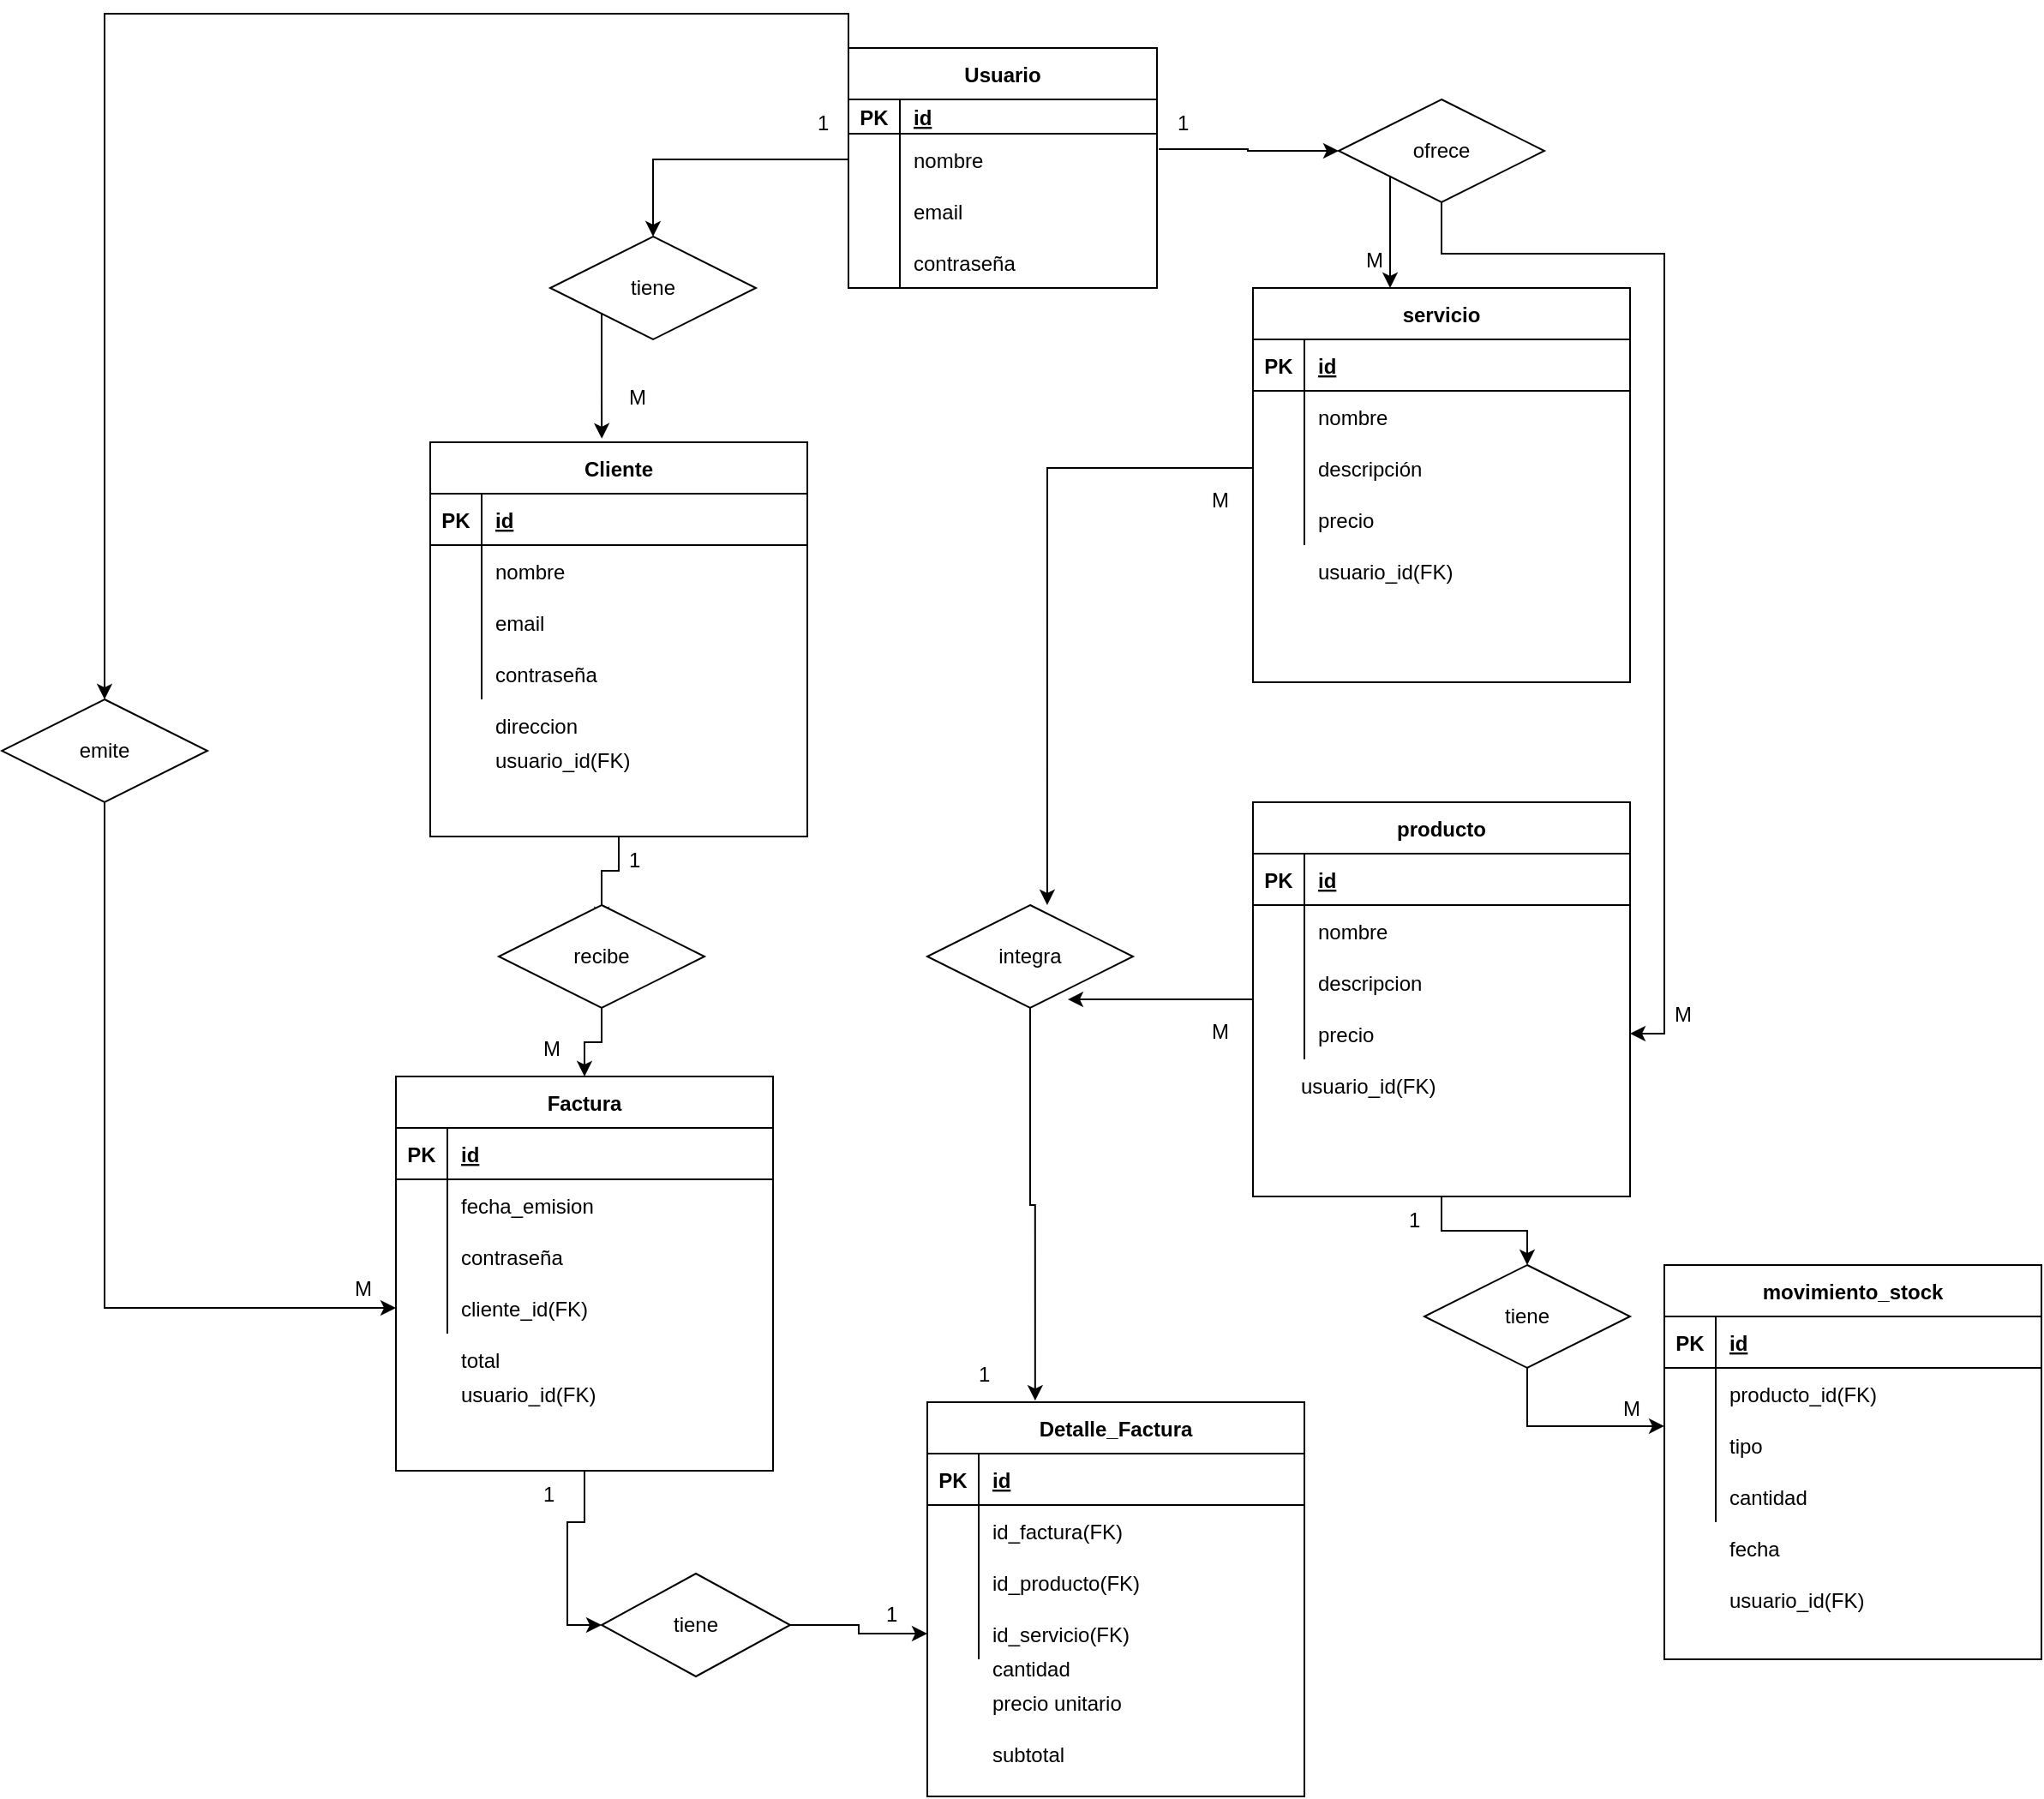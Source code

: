 <mxfile version="20.8.10" type="device"><diagram name="Página-1" id="YD4p5BQEheaDqEJaY08n"><mxGraphModel dx="2245" dy="1997" grid="1" gridSize="10" guides="1" tooltips="1" connect="1" arrows="1" fold="1" page="1" pageScale="1" pageWidth="827" pageHeight="1169" math="0" shadow="0"><root><mxCell id="0"/><mxCell id="1" parent="0"/><mxCell id="gV4Wj4-T3fQPoWHpllRl-112" style="edgeStyle=orthogonalEdgeStyle;rounded=0;orthogonalLoop=1;jettySize=auto;html=1;exitX=0;exitY=0;exitDx=0;exitDy=0;entryX=0.5;entryY=0;entryDx=0;entryDy=0;" parent="1" source="gV4Wj4-T3fQPoWHpllRl-1" target="gV4Wj4-T3fQPoWHpllRl-110" edge="1"><mxGeometry relative="1" as="geometry"/></mxCell><mxCell id="gV4Wj4-T3fQPoWHpllRl-1" value="Usuario" style="shape=table;startSize=30;container=1;collapsible=1;childLayout=tableLayout;fixedRows=1;rowLines=0;fontStyle=1;align=center;resizeLast=1;" parent="1" vertex="1"><mxGeometry x="304" y="-600" width="180" height="140" as="geometry"/></mxCell><mxCell id="gV4Wj4-T3fQPoWHpllRl-2" value="" style="shape=tableRow;horizontal=0;startSize=0;swimlaneHead=0;swimlaneBody=0;fillColor=none;collapsible=0;dropTarget=0;points=[[0,0.5],[1,0.5]];portConstraint=eastwest;top=0;left=0;right=0;bottom=1;" parent="gV4Wj4-T3fQPoWHpllRl-1" vertex="1"><mxGeometry y="30" width="180" height="20" as="geometry"/></mxCell><mxCell id="gV4Wj4-T3fQPoWHpllRl-3" value="PK" style="shape=partialRectangle;connectable=0;fillColor=none;top=0;left=0;bottom=0;right=0;fontStyle=1;overflow=hidden;" parent="gV4Wj4-T3fQPoWHpllRl-2" vertex="1"><mxGeometry width="30" height="20" as="geometry"><mxRectangle width="30" height="20" as="alternateBounds"/></mxGeometry></mxCell><mxCell id="gV4Wj4-T3fQPoWHpllRl-4" value="id" style="shape=partialRectangle;connectable=0;fillColor=none;top=0;left=0;bottom=0;right=0;align=left;spacingLeft=6;fontStyle=5;overflow=hidden;" parent="gV4Wj4-T3fQPoWHpllRl-2" vertex="1"><mxGeometry x="30" width="150" height="20" as="geometry"><mxRectangle width="150" height="20" as="alternateBounds"/></mxGeometry></mxCell><mxCell id="gV4Wj4-T3fQPoWHpllRl-5" value="" style="shape=tableRow;horizontal=0;startSize=0;swimlaneHead=0;swimlaneBody=0;fillColor=none;collapsible=0;dropTarget=0;points=[[0,0.5],[1,0.5]];portConstraint=eastwest;top=0;left=0;right=0;bottom=0;" parent="gV4Wj4-T3fQPoWHpllRl-1" vertex="1"><mxGeometry y="50" width="180" height="30" as="geometry"/></mxCell><mxCell id="gV4Wj4-T3fQPoWHpllRl-6" value="" style="shape=partialRectangle;connectable=0;fillColor=none;top=0;left=0;bottom=0;right=0;editable=1;overflow=hidden;" parent="gV4Wj4-T3fQPoWHpllRl-5" vertex="1"><mxGeometry width="30" height="30" as="geometry"><mxRectangle width="30" height="30" as="alternateBounds"/></mxGeometry></mxCell><mxCell id="gV4Wj4-T3fQPoWHpllRl-7" value="nombre" style="shape=partialRectangle;connectable=0;fillColor=none;top=0;left=0;bottom=0;right=0;align=left;spacingLeft=6;overflow=hidden;" parent="gV4Wj4-T3fQPoWHpllRl-5" vertex="1"><mxGeometry x="30" width="150" height="30" as="geometry"><mxRectangle width="150" height="30" as="alternateBounds"/></mxGeometry></mxCell><mxCell id="gV4Wj4-T3fQPoWHpllRl-8" value="" style="shape=tableRow;horizontal=0;startSize=0;swimlaneHead=0;swimlaneBody=0;fillColor=none;collapsible=0;dropTarget=0;points=[[0,0.5],[1,0.5]];portConstraint=eastwest;top=0;left=0;right=0;bottom=0;" parent="gV4Wj4-T3fQPoWHpllRl-1" vertex="1"><mxGeometry y="80" width="180" height="30" as="geometry"/></mxCell><mxCell id="gV4Wj4-T3fQPoWHpllRl-9" value="" style="shape=partialRectangle;connectable=0;fillColor=none;top=0;left=0;bottom=0;right=0;editable=1;overflow=hidden;" parent="gV4Wj4-T3fQPoWHpllRl-8" vertex="1"><mxGeometry width="30" height="30" as="geometry"><mxRectangle width="30" height="30" as="alternateBounds"/></mxGeometry></mxCell><mxCell id="gV4Wj4-T3fQPoWHpllRl-10" value="email" style="shape=partialRectangle;connectable=0;fillColor=none;top=0;left=0;bottom=0;right=0;align=left;spacingLeft=6;overflow=hidden;" parent="gV4Wj4-T3fQPoWHpllRl-8" vertex="1"><mxGeometry x="30" width="150" height="30" as="geometry"><mxRectangle width="150" height="30" as="alternateBounds"/></mxGeometry></mxCell><mxCell id="gV4Wj4-T3fQPoWHpllRl-11" value="" style="shape=tableRow;horizontal=0;startSize=0;swimlaneHead=0;swimlaneBody=0;fillColor=none;collapsible=0;dropTarget=0;points=[[0,0.5],[1,0.5]];portConstraint=eastwest;top=0;left=0;right=0;bottom=0;" parent="gV4Wj4-T3fQPoWHpllRl-1" vertex="1"><mxGeometry y="110" width="180" height="30" as="geometry"/></mxCell><mxCell id="gV4Wj4-T3fQPoWHpllRl-12" value="" style="shape=partialRectangle;connectable=0;fillColor=none;top=0;left=0;bottom=0;right=0;editable=1;overflow=hidden;" parent="gV4Wj4-T3fQPoWHpllRl-11" vertex="1"><mxGeometry width="30" height="30" as="geometry"><mxRectangle width="30" height="30" as="alternateBounds"/></mxGeometry></mxCell><mxCell id="gV4Wj4-T3fQPoWHpllRl-13" value="contraseña" style="shape=partialRectangle;connectable=0;fillColor=none;top=0;left=0;bottom=0;right=0;align=left;spacingLeft=6;overflow=hidden;" parent="gV4Wj4-T3fQPoWHpllRl-11" vertex="1"><mxGeometry x="30" width="150" height="30" as="geometry"><mxRectangle width="150" height="30" as="alternateBounds"/></mxGeometry></mxCell><mxCell id="gV4Wj4-T3fQPoWHpllRl-115" style="edgeStyle=orthogonalEdgeStyle;rounded=0;orthogonalLoop=1;jettySize=auto;html=1;entryX=0.5;entryY=0.167;entryDx=0;entryDy=0;entryPerimeter=0;" parent="1" source="gV4Wj4-T3fQPoWHpllRl-14" target="gV4Wj4-T3fQPoWHpllRl-114" edge="1"><mxGeometry relative="1" as="geometry"/></mxCell><mxCell id="gV4Wj4-T3fQPoWHpllRl-14" value="Cliente" style="shape=table;startSize=30;container=1;collapsible=1;childLayout=tableLayout;fixedRows=1;rowLines=0;fontStyle=1;align=center;resizeLast=1;" parent="1" vertex="1"><mxGeometry x="60" y="-370" width="220" height="230" as="geometry"/></mxCell><mxCell id="gV4Wj4-T3fQPoWHpllRl-15" value="" style="shape=tableRow;horizontal=0;startSize=0;swimlaneHead=0;swimlaneBody=0;fillColor=none;collapsible=0;dropTarget=0;points=[[0,0.5],[1,0.5]];portConstraint=eastwest;top=0;left=0;right=0;bottom=1;" parent="gV4Wj4-T3fQPoWHpllRl-14" vertex="1"><mxGeometry y="30" width="220" height="30" as="geometry"/></mxCell><mxCell id="gV4Wj4-T3fQPoWHpllRl-16" value="PK" style="shape=partialRectangle;connectable=0;fillColor=none;top=0;left=0;bottom=0;right=0;fontStyle=1;overflow=hidden;" parent="gV4Wj4-T3fQPoWHpllRl-15" vertex="1"><mxGeometry width="30" height="30" as="geometry"><mxRectangle width="30" height="30" as="alternateBounds"/></mxGeometry></mxCell><mxCell id="gV4Wj4-T3fQPoWHpllRl-17" value="id" style="shape=partialRectangle;connectable=0;fillColor=none;top=0;left=0;bottom=0;right=0;align=left;spacingLeft=6;fontStyle=5;overflow=hidden;" parent="gV4Wj4-T3fQPoWHpllRl-15" vertex="1"><mxGeometry x="30" width="190" height="30" as="geometry"><mxRectangle width="190" height="30" as="alternateBounds"/></mxGeometry></mxCell><mxCell id="gV4Wj4-T3fQPoWHpllRl-18" value="" style="shape=tableRow;horizontal=0;startSize=0;swimlaneHead=0;swimlaneBody=0;fillColor=none;collapsible=0;dropTarget=0;points=[[0,0.5],[1,0.5]];portConstraint=eastwest;top=0;left=0;right=0;bottom=0;" parent="gV4Wj4-T3fQPoWHpllRl-14" vertex="1"><mxGeometry y="60" width="220" height="30" as="geometry"/></mxCell><mxCell id="gV4Wj4-T3fQPoWHpllRl-19" value="" style="shape=partialRectangle;connectable=0;fillColor=none;top=0;left=0;bottom=0;right=0;editable=1;overflow=hidden;" parent="gV4Wj4-T3fQPoWHpllRl-18" vertex="1"><mxGeometry width="30" height="30" as="geometry"><mxRectangle width="30" height="30" as="alternateBounds"/></mxGeometry></mxCell><mxCell id="gV4Wj4-T3fQPoWHpllRl-20" value="nombre" style="shape=partialRectangle;connectable=0;fillColor=none;top=0;left=0;bottom=0;right=0;align=left;spacingLeft=6;overflow=hidden;" parent="gV4Wj4-T3fQPoWHpllRl-18" vertex="1"><mxGeometry x="30" width="190" height="30" as="geometry"><mxRectangle width="190" height="30" as="alternateBounds"/></mxGeometry></mxCell><mxCell id="gV4Wj4-T3fQPoWHpllRl-21" value="" style="shape=tableRow;horizontal=0;startSize=0;swimlaneHead=0;swimlaneBody=0;fillColor=none;collapsible=0;dropTarget=0;points=[[0,0.5],[1,0.5]];portConstraint=eastwest;top=0;left=0;right=0;bottom=0;" parent="gV4Wj4-T3fQPoWHpllRl-14" vertex="1"><mxGeometry y="90" width="220" height="30" as="geometry"/></mxCell><mxCell id="gV4Wj4-T3fQPoWHpllRl-22" value="" style="shape=partialRectangle;connectable=0;fillColor=none;top=0;left=0;bottom=0;right=0;editable=1;overflow=hidden;" parent="gV4Wj4-T3fQPoWHpllRl-21" vertex="1"><mxGeometry width="30" height="30" as="geometry"><mxRectangle width="30" height="30" as="alternateBounds"/></mxGeometry></mxCell><mxCell id="gV4Wj4-T3fQPoWHpllRl-23" value="email" style="shape=partialRectangle;connectable=0;fillColor=none;top=0;left=0;bottom=0;right=0;align=left;spacingLeft=6;overflow=hidden;" parent="gV4Wj4-T3fQPoWHpllRl-21" vertex="1"><mxGeometry x="30" width="190" height="30" as="geometry"><mxRectangle width="190" height="30" as="alternateBounds"/></mxGeometry></mxCell><mxCell id="gV4Wj4-T3fQPoWHpllRl-24" value="" style="shape=tableRow;horizontal=0;startSize=0;swimlaneHead=0;swimlaneBody=0;fillColor=none;collapsible=0;dropTarget=0;points=[[0,0.5],[1,0.5]];portConstraint=eastwest;top=0;left=0;right=0;bottom=0;" parent="gV4Wj4-T3fQPoWHpllRl-14" vertex="1"><mxGeometry y="120" width="220" height="30" as="geometry"/></mxCell><mxCell id="gV4Wj4-T3fQPoWHpllRl-25" value="" style="shape=partialRectangle;connectable=0;fillColor=none;top=0;left=0;bottom=0;right=0;editable=1;overflow=hidden;" parent="gV4Wj4-T3fQPoWHpllRl-24" vertex="1"><mxGeometry width="30" height="30" as="geometry"><mxRectangle width="30" height="30" as="alternateBounds"/></mxGeometry></mxCell><mxCell id="gV4Wj4-T3fQPoWHpllRl-26" value="contraseña" style="shape=partialRectangle;connectable=0;fillColor=none;top=0;left=0;bottom=0;right=0;align=left;spacingLeft=6;overflow=hidden;" parent="gV4Wj4-T3fQPoWHpllRl-24" vertex="1"><mxGeometry x="30" width="190" height="30" as="geometry"><mxRectangle width="190" height="30" as="alternateBounds"/></mxGeometry></mxCell><mxCell id="gV4Wj4-T3fQPoWHpllRl-27" value="" style="shape=tableRow;horizontal=0;startSize=0;swimlaneHead=0;swimlaneBody=0;fillColor=none;collapsible=0;dropTarget=0;points=[[0,0.5],[1,0.5]];portConstraint=eastwest;top=0;left=0;right=0;bottom=0;" parent="1" vertex="1"><mxGeometry x="260" y="190" width="200" height="30" as="geometry"/></mxCell><mxCell id="gV4Wj4-T3fQPoWHpllRl-28" value="" style="shape=partialRectangle;connectable=0;fillColor=none;top=0;left=0;bottom=0;right=0;editable=1;overflow=hidden;" parent="gV4Wj4-T3fQPoWHpllRl-27" vertex="1"><mxGeometry width="30" height="30" as="geometry"><mxRectangle width="30" height="30" as="alternateBounds"/></mxGeometry></mxCell><mxCell id="gV4Wj4-T3fQPoWHpllRl-30" value="" style="shape=tableRow;horizontal=0;startSize=0;swimlaneHead=0;swimlaneBody=0;fillColor=none;collapsible=0;dropTarget=0;points=[[0,0.5],[1,0.5]];portConstraint=eastwest;top=0;left=0;right=0;bottom=0;" parent="1" vertex="1"><mxGeometry x="250" y="220" width="200" height="30" as="geometry"/></mxCell><mxCell id="gV4Wj4-T3fQPoWHpllRl-31" value="" style="shape=partialRectangle;connectable=0;fillColor=none;top=0;left=0;bottom=0;right=0;editable=1;overflow=hidden;" parent="gV4Wj4-T3fQPoWHpllRl-30" vertex="1"><mxGeometry width="30" height="30" as="geometry"><mxRectangle width="30" height="30" as="alternateBounds"/></mxGeometry></mxCell><mxCell id="gV4Wj4-T3fQPoWHpllRl-128" style="edgeStyle=orthogonalEdgeStyle;rounded=0;orthogonalLoop=1;jettySize=auto;html=1;entryX=0.683;entryY=0.917;entryDx=0;entryDy=0;entryPerimeter=0;" parent="1" source="gV4Wj4-T3fQPoWHpllRl-33" target="gV4Wj4-T3fQPoWHpllRl-125" edge="1"><mxGeometry relative="1" as="geometry"/></mxCell><mxCell id="OpUa7xr8KZWeL5eJcKTc-18" style="edgeStyle=orthogonalEdgeStyle;rounded=0;orthogonalLoop=1;jettySize=auto;html=1;entryX=0.5;entryY=0;entryDx=0;entryDy=0;" parent="1" source="gV4Wj4-T3fQPoWHpllRl-33" target="OpUa7xr8KZWeL5eJcKTc-17" edge="1"><mxGeometry relative="1" as="geometry"/></mxCell><mxCell id="gV4Wj4-T3fQPoWHpllRl-33" value="producto" style="shape=table;startSize=30;container=1;collapsible=1;childLayout=tableLayout;fixedRows=1;rowLines=0;fontStyle=1;align=center;resizeLast=1;" parent="1" vertex="1"><mxGeometry x="540" y="-160" width="220" height="230" as="geometry"/></mxCell><mxCell id="gV4Wj4-T3fQPoWHpllRl-34" value="" style="shape=tableRow;horizontal=0;startSize=0;swimlaneHead=0;swimlaneBody=0;fillColor=none;collapsible=0;dropTarget=0;points=[[0,0.5],[1,0.5]];portConstraint=eastwest;top=0;left=0;right=0;bottom=1;" parent="gV4Wj4-T3fQPoWHpllRl-33" vertex="1"><mxGeometry y="30" width="220" height="30" as="geometry"/></mxCell><mxCell id="gV4Wj4-T3fQPoWHpllRl-35" value="PK" style="shape=partialRectangle;connectable=0;fillColor=none;top=0;left=0;bottom=0;right=0;fontStyle=1;overflow=hidden;" parent="gV4Wj4-T3fQPoWHpllRl-34" vertex="1"><mxGeometry width="30" height="30" as="geometry"><mxRectangle width="30" height="30" as="alternateBounds"/></mxGeometry></mxCell><mxCell id="gV4Wj4-T3fQPoWHpllRl-36" value="id" style="shape=partialRectangle;connectable=0;fillColor=none;top=0;left=0;bottom=0;right=0;align=left;spacingLeft=6;fontStyle=5;overflow=hidden;" parent="gV4Wj4-T3fQPoWHpllRl-34" vertex="1"><mxGeometry x="30" width="190" height="30" as="geometry"><mxRectangle width="190" height="30" as="alternateBounds"/></mxGeometry></mxCell><mxCell id="gV4Wj4-T3fQPoWHpllRl-37" value="" style="shape=tableRow;horizontal=0;startSize=0;swimlaneHead=0;swimlaneBody=0;fillColor=none;collapsible=0;dropTarget=0;points=[[0,0.5],[1,0.5]];portConstraint=eastwest;top=0;left=0;right=0;bottom=0;" parent="gV4Wj4-T3fQPoWHpllRl-33" vertex="1"><mxGeometry y="60" width="220" height="30" as="geometry"/></mxCell><mxCell id="gV4Wj4-T3fQPoWHpllRl-38" value="" style="shape=partialRectangle;connectable=0;fillColor=none;top=0;left=0;bottom=0;right=0;editable=1;overflow=hidden;" parent="gV4Wj4-T3fQPoWHpllRl-37" vertex="1"><mxGeometry width="30" height="30" as="geometry"><mxRectangle width="30" height="30" as="alternateBounds"/></mxGeometry></mxCell><mxCell id="gV4Wj4-T3fQPoWHpllRl-39" value="nombre" style="shape=partialRectangle;connectable=0;fillColor=none;top=0;left=0;bottom=0;right=0;align=left;spacingLeft=6;overflow=hidden;" parent="gV4Wj4-T3fQPoWHpllRl-37" vertex="1"><mxGeometry x="30" width="190" height="30" as="geometry"><mxRectangle width="190" height="30" as="alternateBounds"/></mxGeometry></mxCell><mxCell id="gV4Wj4-T3fQPoWHpllRl-40" value="" style="shape=tableRow;horizontal=0;startSize=0;swimlaneHead=0;swimlaneBody=0;fillColor=none;collapsible=0;dropTarget=0;points=[[0,0.5],[1,0.5]];portConstraint=eastwest;top=0;left=0;right=0;bottom=0;" parent="gV4Wj4-T3fQPoWHpllRl-33" vertex="1"><mxGeometry y="90" width="220" height="30" as="geometry"/></mxCell><mxCell id="gV4Wj4-T3fQPoWHpllRl-41" value="" style="shape=partialRectangle;connectable=0;fillColor=none;top=0;left=0;bottom=0;right=0;editable=1;overflow=hidden;" parent="gV4Wj4-T3fQPoWHpllRl-40" vertex="1"><mxGeometry width="30" height="30" as="geometry"><mxRectangle width="30" height="30" as="alternateBounds"/></mxGeometry></mxCell><mxCell id="gV4Wj4-T3fQPoWHpllRl-42" value="descripcion" style="shape=partialRectangle;connectable=0;fillColor=none;top=0;left=0;bottom=0;right=0;align=left;spacingLeft=6;overflow=hidden;" parent="gV4Wj4-T3fQPoWHpllRl-40" vertex="1"><mxGeometry x="30" width="190" height="30" as="geometry"><mxRectangle width="190" height="30" as="alternateBounds"/></mxGeometry></mxCell><mxCell id="gV4Wj4-T3fQPoWHpllRl-43" value="" style="shape=tableRow;horizontal=0;startSize=0;swimlaneHead=0;swimlaneBody=0;fillColor=none;collapsible=0;dropTarget=0;points=[[0,0.5],[1,0.5]];portConstraint=eastwest;top=0;left=0;right=0;bottom=0;" parent="gV4Wj4-T3fQPoWHpllRl-33" vertex="1"><mxGeometry y="120" width="220" height="30" as="geometry"/></mxCell><mxCell id="gV4Wj4-T3fQPoWHpllRl-44" value="" style="shape=partialRectangle;connectable=0;fillColor=none;top=0;left=0;bottom=0;right=0;editable=1;overflow=hidden;" parent="gV4Wj4-T3fQPoWHpllRl-43" vertex="1"><mxGeometry width="30" height="30" as="geometry"><mxRectangle width="30" height="30" as="alternateBounds"/></mxGeometry></mxCell><mxCell id="gV4Wj4-T3fQPoWHpllRl-45" value="precio" style="shape=partialRectangle;connectable=0;fillColor=none;top=0;left=0;bottom=0;right=0;align=left;spacingLeft=6;overflow=hidden;" parent="gV4Wj4-T3fQPoWHpllRl-43" vertex="1"><mxGeometry x="30" width="190" height="30" as="geometry"><mxRectangle width="190" height="30" as="alternateBounds"/></mxGeometry></mxCell><mxCell id="gV4Wj4-T3fQPoWHpllRl-46" value="usuario_id(FK)" style="shape=partialRectangle;connectable=0;fillColor=none;top=0;left=0;bottom=0;right=0;align=left;spacingLeft=6;overflow=hidden;" parent="1" vertex="1"><mxGeometry x="560" y="-10" width="170" height="30" as="geometry"><mxRectangle width="170" height="30" as="alternateBounds"/></mxGeometry></mxCell><mxCell id="gV4Wj4-T3fQPoWHpllRl-47" value="servicio" style="shape=table;startSize=30;container=1;collapsible=1;childLayout=tableLayout;fixedRows=1;rowLines=0;fontStyle=1;align=center;resizeLast=1;" parent="1" vertex="1"><mxGeometry x="540" y="-460" width="220" height="230" as="geometry"/></mxCell><mxCell id="gV4Wj4-T3fQPoWHpllRl-48" value="" style="shape=tableRow;horizontal=0;startSize=0;swimlaneHead=0;swimlaneBody=0;fillColor=none;collapsible=0;dropTarget=0;points=[[0,0.5],[1,0.5]];portConstraint=eastwest;top=0;left=0;right=0;bottom=1;" parent="gV4Wj4-T3fQPoWHpllRl-47" vertex="1"><mxGeometry y="30" width="220" height="30" as="geometry"/></mxCell><mxCell id="gV4Wj4-T3fQPoWHpllRl-49" value="PK" style="shape=partialRectangle;connectable=0;fillColor=none;top=0;left=0;bottom=0;right=0;fontStyle=1;overflow=hidden;" parent="gV4Wj4-T3fQPoWHpllRl-48" vertex="1"><mxGeometry width="30" height="30" as="geometry"><mxRectangle width="30" height="30" as="alternateBounds"/></mxGeometry></mxCell><mxCell id="gV4Wj4-T3fQPoWHpllRl-50" value="id" style="shape=partialRectangle;connectable=0;fillColor=none;top=0;left=0;bottom=0;right=0;align=left;spacingLeft=6;fontStyle=5;overflow=hidden;" parent="gV4Wj4-T3fQPoWHpllRl-48" vertex="1"><mxGeometry x="30" width="190" height="30" as="geometry"><mxRectangle width="190" height="30" as="alternateBounds"/></mxGeometry></mxCell><mxCell id="gV4Wj4-T3fQPoWHpllRl-51" value="" style="shape=tableRow;horizontal=0;startSize=0;swimlaneHead=0;swimlaneBody=0;fillColor=none;collapsible=0;dropTarget=0;points=[[0,0.5],[1,0.5]];portConstraint=eastwest;top=0;left=0;right=0;bottom=0;" parent="gV4Wj4-T3fQPoWHpllRl-47" vertex="1"><mxGeometry y="60" width="220" height="30" as="geometry"/></mxCell><mxCell id="gV4Wj4-T3fQPoWHpllRl-52" value="" style="shape=partialRectangle;connectable=0;fillColor=none;top=0;left=0;bottom=0;right=0;editable=1;overflow=hidden;" parent="gV4Wj4-T3fQPoWHpllRl-51" vertex="1"><mxGeometry width="30" height="30" as="geometry"><mxRectangle width="30" height="30" as="alternateBounds"/></mxGeometry></mxCell><mxCell id="gV4Wj4-T3fQPoWHpllRl-53" value="nombre" style="shape=partialRectangle;connectable=0;fillColor=none;top=0;left=0;bottom=0;right=0;align=left;spacingLeft=6;overflow=hidden;" parent="gV4Wj4-T3fQPoWHpllRl-51" vertex="1"><mxGeometry x="30" width="190" height="30" as="geometry"><mxRectangle width="190" height="30" as="alternateBounds"/></mxGeometry></mxCell><mxCell id="gV4Wj4-T3fQPoWHpllRl-54" value="" style="shape=tableRow;horizontal=0;startSize=0;swimlaneHead=0;swimlaneBody=0;fillColor=none;collapsible=0;dropTarget=0;points=[[0,0.5],[1,0.5]];portConstraint=eastwest;top=0;left=0;right=0;bottom=0;" parent="gV4Wj4-T3fQPoWHpllRl-47" vertex="1"><mxGeometry y="90" width="220" height="30" as="geometry"/></mxCell><mxCell id="gV4Wj4-T3fQPoWHpllRl-55" value="" style="shape=partialRectangle;connectable=0;fillColor=none;top=0;left=0;bottom=0;right=0;editable=1;overflow=hidden;" parent="gV4Wj4-T3fQPoWHpllRl-54" vertex="1"><mxGeometry width="30" height="30" as="geometry"><mxRectangle width="30" height="30" as="alternateBounds"/></mxGeometry></mxCell><mxCell id="gV4Wj4-T3fQPoWHpllRl-56" value="descripción" style="shape=partialRectangle;connectable=0;fillColor=none;top=0;left=0;bottom=0;right=0;align=left;spacingLeft=6;overflow=hidden;" parent="gV4Wj4-T3fQPoWHpllRl-54" vertex="1"><mxGeometry x="30" width="190" height="30" as="geometry"><mxRectangle width="190" height="30" as="alternateBounds"/></mxGeometry></mxCell><mxCell id="gV4Wj4-T3fQPoWHpllRl-57" value="" style="shape=tableRow;horizontal=0;startSize=0;swimlaneHead=0;swimlaneBody=0;fillColor=none;collapsible=0;dropTarget=0;points=[[0,0.5],[1,0.5]];portConstraint=eastwest;top=0;left=0;right=0;bottom=0;" parent="gV4Wj4-T3fQPoWHpllRl-47" vertex="1"><mxGeometry y="120" width="220" height="30" as="geometry"/></mxCell><mxCell id="gV4Wj4-T3fQPoWHpllRl-58" value="" style="shape=partialRectangle;connectable=0;fillColor=none;top=0;left=0;bottom=0;right=0;editable=1;overflow=hidden;" parent="gV4Wj4-T3fQPoWHpllRl-57" vertex="1"><mxGeometry width="30" height="30" as="geometry"><mxRectangle width="30" height="30" as="alternateBounds"/></mxGeometry></mxCell><mxCell id="gV4Wj4-T3fQPoWHpllRl-59" value="precio" style="shape=partialRectangle;connectable=0;fillColor=none;top=0;left=0;bottom=0;right=0;align=left;spacingLeft=6;overflow=hidden;" parent="gV4Wj4-T3fQPoWHpllRl-57" vertex="1"><mxGeometry x="30" width="190" height="30" as="geometry"><mxRectangle width="190" height="30" as="alternateBounds"/></mxGeometry></mxCell><mxCell id="gV4Wj4-T3fQPoWHpllRl-60" value="usuario_id(FK)" style="shape=partialRectangle;connectable=0;fillColor=none;top=0;left=0;bottom=0;right=0;align=left;spacingLeft=6;overflow=hidden;" parent="1" vertex="1"><mxGeometry x="570" y="-310" width="170" height="30" as="geometry"><mxRectangle width="170" height="30" as="alternateBounds"/></mxGeometry></mxCell><mxCell id="gV4Wj4-T3fQPoWHpllRl-121" style="edgeStyle=orthogonalEdgeStyle;rounded=0;orthogonalLoop=1;jettySize=auto;html=1;entryX=0;entryY=0.5;entryDx=0;entryDy=0;" parent="1" source="gV4Wj4-T3fQPoWHpllRl-61" target="gV4Wj4-T3fQPoWHpllRl-120" edge="1"><mxGeometry relative="1" as="geometry"/></mxCell><mxCell id="gV4Wj4-T3fQPoWHpllRl-61" value="Factura" style="shape=table;startSize=30;container=1;collapsible=1;childLayout=tableLayout;fixedRows=1;rowLines=0;fontStyle=1;align=center;resizeLast=1;" parent="1" vertex="1"><mxGeometry x="40" width="220" height="230" as="geometry"/></mxCell><mxCell id="gV4Wj4-T3fQPoWHpllRl-62" value="" style="shape=tableRow;horizontal=0;startSize=0;swimlaneHead=0;swimlaneBody=0;fillColor=none;collapsible=0;dropTarget=0;points=[[0,0.5],[1,0.5]];portConstraint=eastwest;top=0;left=0;right=0;bottom=1;" parent="gV4Wj4-T3fQPoWHpllRl-61" vertex="1"><mxGeometry y="30" width="220" height="30" as="geometry"/></mxCell><mxCell id="gV4Wj4-T3fQPoWHpllRl-63" value="PK" style="shape=partialRectangle;connectable=0;fillColor=none;top=0;left=0;bottom=0;right=0;fontStyle=1;overflow=hidden;" parent="gV4Wj4-T3fQPoWHpllRl-62" vertex="1"><mxGeometry width="30" height="30" as="geometry"><mxRectangle width="30" height="30" as="alternateBounds"/></mxGeometry></mxCell><mxCell id="gV4Wj4-T3fQPoWHpllRl-64" value="id" style="shape=partialRectangle;connectable=0;fillColor=none;top=0;left=0;bottom=0;right=0;align=left;spacingLeft=6;fontStyle=5;overflow=hidden;" parent="gV4Wj4-T3fQPoWHpllRl-62" vertex="1"><mxGeometry x="30" width="190" height="30" as="geometry"><mxRectangle width="190" height="30" as="alternateBounds"/></mxGeometry></mxCell><mxCell id="gV4Wj4-T3fQPoWHpllRl-65" value="" style="shape=tableRow;horizontal=0;startSize=0;swimlaneHead=0;swimlaneBody=0;fillColor=none;collapsible=0;dropTarget=0;points=[[0,0.5],[1,0.5]];portConstraint=eastwest;top=0;left=0;right=0;bottom=0;" parent="gV4Wj4-T3fQPoWHpllRl-61" vertex="1"><mxGeometry y="60" width="220" height="30" as="geometry"/></mxCell><mxCell id="gV4Wj4-T3fQPoWHpllRl-66" value="" style="shape=partialRectangle;connectable=0;fillColor=none;top=0;left=0;bottom=0;right=0;editable=1;overflow=hidden;" parent="gV4Wj4-T3fQPoWHpllRl-65" vertex="1"><mxGeometry width="30" height="30" as="geometry"><mxRectangle width="30" height="30" as="alternateBounds"/></mxGeometry></mxCell><mxCell id="gV4Wj4-T3fQPoWHpllRl-67" value="fecha_emision" style="shape=partialRectangle;connectable=0;fillColor=none;top=0;left=0;bottom=0;right=0;align=left;spacingLeft=6;overflow=hidden;" parent="gV4Wj4-T3fQPoWHpllRl-65" vertex="1"><mxGeometry x="30" width="190" height="30" as="geometry"><mxRectangle width="190" height="30" as="alternateBounds"/></mxGeometry></mxCell><mxCell id="gV4Wj4-T3fQPoWHpllRl-71" value="" style="shape=tableRow;horizontal=0;startSize=0;swimlaneHead=0;swimlaneBody=0;fillColor=none;collapsible=0;dropTarget=0;points=[[0,0.5],[1,0.5]];portConstraint=eastwest;top=0;left=0;right=0;bottom=0;" parent="gV4Wj4-T3fQPoWHpllRl-61" vertex="1"><mxGeometry y="90" width="220" height="30" as="geometry"/></mxCell><mxCell id="gV4Wj4-T3fQPoWHpllRl-72" value="" style="shape=partialRectangle;connectable=0;fillColor=none;top=0;left=0;bottom=0;right=0;editable=1;overflow=hidden;" parent="gV4Wj4-T3fQPoWHpllRl-71" vertex="1"><mxGeometry width="30" height="30" as="geometry"><mxRectangle width="30" height="30" as="alternateBounds"/></mxGeometry></mxCell><mxCell id="gV4Wj4-T3fQPoWHpllRl-73" value="contraseña" style="shape=partialRectangle;connectable=0;fillColor=none;top=0;left=0;bottom=0;right=0;align=left;spacingLeft=6;overflow=hidden;" parent="gV4Wj4-T3fQPoWHpllRl-71" vertex="1"><mxGeometry x="30" width="190" height="30" as="geometry"><mxRectangle width="190" height="30" as="alternateBounds"/></mxGeometry></mxCell><mxCell id="gV4Wj4-T3fQPoWHpllRl-68" value="" style="shape=tableRow;horizontal=0;startSize=0;swimlaneHead=0;swimlaneBody=0;fillColor=none;collapsible=0;dropTarget=0;points=[[0,0.5],[1,0.5]];portConstraint=eastwest;top=0;left=0;right=0;bottom=0;" parent="gV4Wj4-T3fQPoWHpllRl-61" vertex="1"><mxGeometry y="120" width="220" height="30" as="geometry"/></mxCell><mxCell id="gV4Wj4-T3fQPoWHpllRl-69" value="" style="shape=partialRectangle;connectable=0;fillColor=none;top=0;left=0;bottom=0;right=0;editable=1;overflow=hidden;" parent="gV4Wj4-T3fQPoWHpllRl-68" vertex="1"><mxGeometry width="30" height="30" as="geometry"><mxRectangle width="30" height="30" as="alternateBounds"/></mxGeometry></mxCell><mxCell id="gV4Wj4-T3fQPoWHpllRl-70" value="cliente_id(FK)" style="shape=partialRectangle;connectable=0;fillColor=none;top=0;left=0;bottom=0;right=0;align=left;spacingLeft=6;overflow=hidden;" parent="gV4Wj4-T3fQPoWHpllRl-68" vertex="1"><mxGeometry x="30" width="190" height="30" as="geometry"><mxRectangle width="190" height="30" as="alternateBounds"/></mxGeometry></mxCell><mxCell id="gV4Wj4-T3fQPoWHpllRl-74" value="usuario_id(FK)" style="shape=partialRectangle;connectable=0;fillColor=none;top=0;left=0;bottom=0;right=0;align=left;spacingLeft=6;overflow=hidden;" parent="1" vertex="1"><mxGeometry x="70" y="170" width="190" height="30" as="geometry"><mxRectangle width="190" height="30" as="alternateBounds"/></mxGeometry></mxCell><mxCell id="gV4Wj4-T3fQPoWHpllRl-75" value="Detalle_Factura" style="shape=table;startSize=30;container=1;collapsible=1;childLayout=tableLayout;fixedRows=1;rowLines=0;fontStyle=1;align=center;resizeLast=1;" parent="1" vertex="1"><mxGeometry x="350" y="190" width="220" height="230" as="geometry"/></mxCell><mxCell id="gV4Wj4-T3fQPoWHpllRl-76" value="" style="shape=tableRow;horizontal=0;startSize=0;swimlaneHead=0;swimlaneBody=0;fillColor=none;collapsible=0;dropTarget=0;points=[[0,0.5],[1,0.5]];portConstraint=eastwest;top=0;left=0;right=0;bottom=1;" parent="gV4Wj4-T3fQPoWHpllRl-75" vertex="1"><mxGeometry y="30" width="220" height="30" as="geometry"/></mxCell><mxCell id="gV4Wj4-T3fQPoWHpllRl-77" value="PK" style="shape=partialRectangle;connectable=0;fillColor=none;top=0;left=0;bottom=0;right=0;fontStyle=1;overflow=hidden;" parent="gV4Wj4-T3fQPoWHpllRl-76" vertex="1"><mxGeometry width="30" height="30" as="geometry"><mxRectangle width="30" height="30" as="alternateBounds"/></mxGeometry></mxCell><mxCell id="gV4Wj4-T3fQPoWHpllRl-78" value="id" style="shape=partialRectangle;connectable=0;fillColor=none;top=0;left=0;bottom=0;right=0;align=left;spacingLeft=6;fontStyle=5;overflow=hidden;" parent="gV4Wj4-T3fQPoWHpllRl-76" vertex="1"><mxGeometry x="30" width="190" height="30" as="geometry"><mxRectangle width="190" height="30" as="alternateBounds"/></mxGeometry></mxCell><mxCell id="gV4Wj4-T3fQPoWHpllRl-79" value="" style="shape=tableRow;horizontal=0;startSize=0;swimlaneHead=0;swimlaneBody=0;fillColor=none;collapsible=0;dropTarget=0;points=[[0,0.5],[1,0.5]];portConstraint=eastwest;top=0;left=0;right=0;bottom=0;" parent="gV4Wj4-T3fQPoWHpllRl-75" vertex="1"><mxGeometry y="60" width="220" height="30" as="geometry"/></mxCell><mxCell id="gV4Wj4-T3fQPoWHpllRl-80" value="" style="shape=partialRectangle;connectable=0;fillColor=none;top=0;left=0;bottom=0;right=0;editable=1;overflow=hidden;" parent="gV4Wj4-T3fQPoWHpllRl-79" vertex="1"><mxGeometry width="30" height="30" as="geometry"><mxRectangle width="30" height="30" as="alternateBounds"/></mxGeometry></mxCell><mxCell id="gV4Wj4-T3fQPoWHpllRl-81" value="id_factura(FK)" style="shape=partialRectangle;connectable=0;fillColor=none;top=0;left=0;bottom=0;right=0;align=left;spacingLeft=6;overflow=hidden;" parent="gV4Wj4-T3fQPoWHpllRl-79" vertex="1"><mxGeometry x="30" width="190" height="30" as="geometry"><mxRectangle width="190" height="30" as="alternateBounds"/></mxGeometry></mxCell><mxCell id="gV4Wj4-T3fQPoWHpllRl-82" value="" style="shape=tableRow;horizontal=0;startSize=0;swimlaneHead=0;swimlaneBody=0;fillColor=none;collapsible=0;dropTarget=0;points=[[0,0.5],[1,0.5]];portConstraint=eastwest;top=0;left=0;right=0;bottom=0;" parent="gV4Wj4-T3fQPoWHpllRl-75" vertex="1"><mxGeometry y="90" width="220" height="30" as="geometry"/></mxCell><mxCell id="gV4Wj4-T3fQPoWHpllRl-83" value="" style="shape=partialRectangle;connectable=0;fillColor=none;top=0;left=0;bottom=0;right=0;editable=1;overflow=hidden;" parent="gV4Wj4-T3fQPoWHpllRl-82" vertex="1"><mxGeometry width="30" height="30" as="geometry"><mxRectangle width="30" height="30" as="alternateBounds"/></mxGeometry></mxCell><mxCell id="gV4Wj4-T3fQPoWHpllRl-84" value="id_producto(FK)" style="shape=partialRectangle;connectable=0;fillColor=none;top=0;left=0;bottom=0;right=0;align=left;spacingLeft=6;overflow=hidden;" parent="gV4Wj4-T3fQPoWHpllRl-82" vertex="1"><mxGeometry x="30" width="190" height="30" as="geometry"><mxRectangle width="190" height="30" as="alternateBounds"/></mxGeometry></mxCell><mxCell id="gV4Wj4-T3fQPoWHpllRl-85" value="" style="shape=tableRow;horizontal=0;startSize=0;swimlaneHead=0;swimlaneBody=0;fillColor=none;collapsible=0;dropTarget=0;points=[[0,0.5],[1,0.5]];portConstraint=eastwest;top=0;left=0;right=0;bottom=0;" parent="gV4Wj4-T3fQPoWHpllRl-75" vertex="1"><mxGeometry y="120" width="220" height="30" as="geometry"/></mxCell><mxCell id="gV4Wj4-T3fQPoWHpllRl-86" value="" style="shape=partialRectangle;connectable=0;fillColor=none;top=0;left=0;bottom=0;right=0;editable=1;overflow=hidden;" parent="gV4Wj4-T3fQPoWHpllRl-85" vertex="1"><mxGeometry width="30" height="30" as="geometry"><mxRectangle width="30" height="30" as="alternateBounds"/></mxGeometry></mxCell><mxCell id="gV4Wj4-T3fQPoWHpllRl-87" value="id_servicio(FK)" style="shape=partialRectangle;connectable=0;fillColor=none;top=0;left=0;bottom=0;right=0;align=left;spacingLeft=6;overflow=hidden;" parent="gV4Wj4-T3fQPoWHpllRl-85" vertex="1"><mxGeometry x="30" width="190" height="30" as="geometry"><mxRectangle width="190" height="30" as="alternateBounds"/></mxGeometry></mxCell><mxCell id="gV4Wj4-T3fQPoWHpllRl-88" value="cantidad" style="shape=partialRectangle;connectable=0;fillColor=none;top=0;left=0;bottom=0;right=0;align=left;spacingLeft=6;overflow=hidden;" parent="1" vertex="1"><mxGeometry x="380" y="330" width="190" height="30" as="geometry"><mxRectangle width="190" height="30" as="alternateBounds"/></mxGeometry></mxCell><mxCell id="gV4Wj4-T3fQPoWHpllRl-89" value="total" style="shape=partialRectangle;connectable=0;fillColor=none;top=0;left=0;bottom=0;right=0;align=left;spacingLeft=6;overflow=hidden;" parent="1" vertex="1"><mxGeometry x="70" y="150" width="190" height="30" as="geometry"><mxRectangle width="190" height="30" as="alternateBounds"/></mxGeometry></mxCell><mxCell id="gV4Wj4-T3fQPoWHpllRl-90" value="precio unitario" style="shape=partialRectangle;connectable=0;fillColor=none;top=0;left=0;bottom=0;right=0;align=left;spacingLeft=6;overflow=hidden;" parent="1" vertex="1"><mxGeometry x="380" y="350" width="190" height="30" as="geometry"><mxRectangle width="190" height="30" as="alternateBounds"/></mxGeometry></mxCell><mxCell id="gV4Wj4-T3fQPoWHpllRl-91" value="subtotal" style="shape=partialRectangle;connectable=0;fillColor=none;top=0;left=0;bottom=0;right=0;align=left;spacingLeft=6;overflow=hidden;" parent="1" vertex="1"><mxGeometry x="380" y="380" width="190" height="30" as="geometry"><mxRectangle width="190" height="30" as="alternateBounds"/></mxGeometry></mxCell><mxCell id="gV4Wj4-T3fQPoWHpllRl-32" value="usuario_id(FK)" style="shape=partialRectangle;connectable=0;fillColor=none;top=0;left=0;bottom=0;right=0;align=left;spacingLeft=6;overflow=hidden;" parent="1" vertex="1"><mxGeometry x="90" y="-200" width="170" height="30" as="geometry"><mxRectangle width="170" height="30" as="alternateBounds"/></mxGeometry></mxCell><mxCell id="gV4Wj4-T3fQPoWHpllRl-29" value="direccion" style="shape=partialRectangle;connectable=0;fillColor=none;top=0;left=0;bottom=0;right=0;align=left;spacingLeft=6;overflow=hidden;" parent="1" vertex="1"><mxGeometry x="90" y="-220" width="170" height="30" as="geometry"><mxRectangle width="170" height="30" as="alternateBounds"/></mxGeometry></mxCell><mxCell id="gV4Wj4-T3fQPoWHpllRl-95" style="edgeStyle=orthogonalEdgeStyle;rounded=0;orthogonalLoop=1;jettySize=auto;html=1;exitX=0;exitY=1;exitDx=0;exitDy=0;entryX=0.455;entryY=-0.009;entryDx=0;entryDy=0;entryPerimeter=0;" parent="1" source="gV4Wj4-T3fQPoWHpllRl-92" target="gV4Wj4-T3fQPoWHpllRl-14" edge="1"><mxGeometry relative="1" as="geometry"><mxPoint x="160" y="-380" as="targetPoint"/></mxGeometry></mxCell><mxCell id="gV4Wj4-T3fQPoWHpllRl-92" value="tiene" style="shape=rhombus;perimeter=rhombusPerimeter;whiteSpace=wrap;html=1;align=center;" parent="1" vertex="1"><mxGeometry x="130" y="-490" width="120" height="60" as="geometry"/></mxCell><mxCell id="gV4Wj4-T3fQPoWHpllRl-94" style="edgeStyle=orthogonalEdgeStyle;rounded=0;orthogonalLoop=1;jettySize=auto;html=1;exitX=0;exitY=0.5;exitDx=0;exitDy=0;" parent="1" source="gV4Wj4-T3fQPoWHpllRl-5" target="gV4Wj4-T3fQPoWHpllRl-92" edge="1"><mxGeometry relative="1" as="geometry"/></mxCell><mxCell id="gV4Wj4-T3fQPoWHpllRl-96" value="1" style="text;strokeColor=none;fillColor=none;spacingLeft=4;spacingRight=4;overflow=hidden;rotatable=0;points=[[0,0.5],[1,0.5]];portConstraint=eastwest;fontSize=12;" parent="1" vertex="1"><mxGeometry x="280" y="-570" width="40" height="30" as="geometry"/></mxCell><mxCell id="gV4Wj4-T3fQPoWHpllRl-97" value="M" style="text;strokeColor=none;fillColor=none;spacingLeft=4;spacingRight=4;overflow=hidden;rotatable=0;points=[[0,0.5],[1,0.5]];portConstraint=eastwest;fontSize=12;" parent="1" vertex="1"><mxGeometry x="170" y="-410" width="40" height="30" as="geometry"/></mxCell><mxCell id="gV4Wj4-T3fQPoWHpllRl-98" style="edgeStyle=orthogonalEdgeStyle;rounded=0;orthogonalLoop=1;jettySize=auto;html=1;exitX=0;exitY=1;exitDx=0;exitDy=0;" parent="1" source="gV4Wj4-T3fQPoWHpllRl-99" edge="1"><mxGeometry relative="1" as="geometry"><mxPoint x="620" y="-460" as="targetPoint"/></mxGeometry></mxCell><mxCell id="gV4Wj4-T3fQPoWHpllRl-108" style="edgeStyle=orthogonalEdgeStyle;rounded=0;orthogonalLoop=1;jettySize=auto;html=1;entryX=1;entryY=0.5;entryDx=0;entryDy=0;" parent="1" source="gV4Wj4-T3fQPoWHpllRl-99" target="gV4Wj4-T3fQPoWHpllRl-43" edge="1"><mxGeometry relative="1" as="geometry"><mxPoint x="810" y="-10" as="targetPoint"/><Array as="points"><mxPoint x="650" y="-480"/><mxPoint x="780" y="-480"/><mxPoint x="780" y="-25"/></Array></mxGeometry></mxCell><mxCell id="gV4Wj4-T3fQPoWHpllRl-99" value="ofrece" style="shape=rhombus;perimeter=rhombusPerimeter;whiteSpace=wrap;html=1;align=center;" parent="1" vertex="1"><mxGeometry x="590" y="-570" width="120" height="60" as="geometry"/></mxCell><mxCell id="gV4Wj4-T3fQPoWHpllRl-100" style="edgeStyle=orthogonalEdgeStyle;rounded=0;orthogonalLoop=1;jettySize=auto;html=1;exitX=1.006;exitY=0.3;exitDx=0;exitDy=0;exitPerimeter=0;" parent="1" source="gV4Wj4-T3fQPoWHpllRl-5" target="gV4Wj4-T3fQPoWHpllRl-99" edge="1"><mxGeometry relative="1" as="geometry"><mxPoint x="764" y="-615" as="sourcePoint"/></mxGeometry></mxCell><mxCell id="gV4Wj4-T3fQPoWHpllRl-101" value="1" style="text;strokeColor=none;fillColor=none;spacingLeft=4;spacingRight=4;overflow=hidden;rotatable=0;points=[[0,0.5],[1,0.5]];portConstraint=eastwest;fontSize=12;" parent="1" vertex="1"><mxGeometry x="490" y="-570" width="40" height="30" as="geometry"/></mxCell><mxCell id="gV4Wj4-T3fQPoWHpllRl-102" value="M" style="text;strokeColor=none;fillColor=none;spacingLeft=4;spacingRight=4;overflow=hidden;rotatable=0;points=[[0,0.5],[1,0.5]];portConstraint=eastwest;fontSize=12;" parent="1" vertex="1"><mxGeometry x="600" y="-490" width="40" height="30" as="geometry"/></mxCell><mxCell id="gV4Wj4-T3fQPoWHpllRl-109" value="M" style="text;strokeColor=none;fillColor=none;spacingLeft=4;spacingRight=4;overflow=hidden;rotatable=0;points=[[0,0.5],[1,0.5]];portConstraint=eastwest;fontSize=12;" parent="1" vertex="1"><mxGeometry x="780" y="-50" width="40" height="30" as="geometry"/></mxCell><mxCell id="gV4Wj4-T3fQPoWHpllRl-113" style="edgeStyle=orthogonalEdgeStyle;rounded=0;orthogonalLoop=1;jettySize=auto;html=1;" parent="1" source="gV4Wj4-T3fQPoWHpllRl-110" target="gV4Wj4-T3fQPoWHpllRl-68" edge="1"><mxGeometry relative="1" as="geometry"/></mxCell><mxCell id="gV4Wj4-T3fQPoWHpllRl-110" value="emite" style="shape=rhombus;perimeter=rhombusPerimeter;whiteSpace=wrap;html=1;align=center;" parent="1" vertex="1"><mxGeometry x="-190" y="-220" width="120" height="60" as="geometry"/></mxCell><mxCell id="gV4Wj4-T3fQPoWHpllRl-116" style="edgeStyle=orthogonalEdgeStyle;rounded=0;orthogonalLoop=1;jettySize=auto;html=1;" parent="1" source="gV4Wj4-T3fQPoWHpllRl-114" target="gV4Wj4-T3fQPoWHpllRl-61" edge="1"><mxGeometry relative="1" as="geometry"/></mxCell><mxCell id="gV4Wj4-T3fQPoWHpllRl-114" value="recibe" style="shape=rhombus;perimeter=rhombusPerimeter;whiteSpace=wrap;html=1;align=center;" parent="1" vertex="1"><mxGeometry x="100" y="-100" width="120" height="60" as="geometry"/></mxCell><mxCell id="gV4Wj4-T3fQPoWHpllRl-117" value="1" style="text;strokeColor=none;fillColor=none;spacingLeft=4;spacingRight=4;overflow=hidden;rotatable=0;points=[[0,0.5],[1,0.5]];portConstraint=eastwest;fontSize=12;" parent="1" vertex="1"><mxGeometry x="170" y="-140" width="40" height="30" as="geometry"/></mxCell><mxCell id="gV4Wj4-T3fQPoWHpllRl-118" value="M" style="text;strokeColor=none;fillColor=none;spacingLeft=4;spacingRight=4;overflow=hidden;rotatable=0;points=[[0,0.5],[1,0.5]];portConstraint=eastwest;fontSize=12;" parent="1" vertex="1"><mxGeometry x="10" y="110" width="40" height="30" as="geometry"/></mxCell><mxCell id="gV4Wj4-T3fQPoWHpllRl-119" value="M" style="text;strokeColor=none;fillColor=none;spacingLeft=4;spacingRight=4;overflow=hidden;rotatable=0;points=[[0,0.5],[1,0.5]];portConstraint=eastwest;fontSize=12;" parent="1" vertex="1"><mxGeometry x="120" y="-30" width="40" height="30" as="geometry"/></mxCell><mxCell id="gV4Wj4-T3fQPoWHpllRl-122" style="edgeStyle=orthogonalEdgeStyle;rounded=0;orthogonalLoop=1;jettySize=auto;html=1;entryX=0;entryY=0.5;entryDx=0;entryDy=0;" parent="1" source="gV4Wj4-T3fQPoWHpllRl-120" target="gV4Wj4-T3fQPoWHpllRl-85" edge="1"><mxGeometry relative="1" as="geometry"/></mxCell><mxCell id="gV4Wj4-T3fQPoWHpllRl-120" value="tiene" style="shape=rhombus;perimeter=rhombusPerimeter;whiteSpace=wrap;html=1;align=center;" parent="1" vertex="1"><mxGeometry x="160" y="290" width="110" height="60" as="geometry"/></mxCell><mxCell id="gV4Wj4-T3fQPoWHpllRl-123" value="1" style="text;strokeColor=none;fillColor=none;spacingLeft=4;spacingRight=4;overflow=hidden;rotatable=0;points=[[0,0.5],[1,0.5]];portConstraint=eastwest;fontSize=12;" parent="1" vertex="1"><mxGeometry x="120" y="230" width="40" height="30" as="geometry"/></mxCell><mxCell id="gV4Wj4-T3fQPoWHpllRl-124" value="1" style="text;strokeColor=none;fillColor=none;spacingLeft=4;spacingRight=4;overflow=hidden;rotatable=0;points=[[0,0.5],[1,0.5]];portConstraint=eastwest;fontSize=12;" parent="1" vertex="1"><mxGeometry x="320" y="300" width="40" height="30" as="geometry"/></mxCell><mxCell id="gV4Wj4-T3fQPoWHpllRl-127" style="edgeStyle=orthogonalEdgeStyle;rounded=0;orthogonalLoop=1;jettySize=auto;html=1;exitX=0.5;exitY=1;exitDx=0;exitDy=0;entryX=0.286;entryY=-0.004;entryDx=0;entryDy=0;entryPerimeter=0;" parent="1" source="gV4Wj4-T3fQPoWHpllRl-125" target="gV4Wj4-T3fQPoWHpllRl-75" edge="1"><mxGeometry relative="1" as="geometry"/></mxCell><mxCell id="gV4Wj4-T3fQPoWHpllRl-125" value="integra" style="shape=rhombus;perimeter=rhombusPerimeter;whiteSpace=wrap;html=1;align=center;" parent="1" vertex="1"><mxGeometry x="350" y="-100" width="120" height="60" as="geometry"/></mxCell><mxCell id="gV4Wj4-T3fQPoWHpllRl-126" style="edgeStyle=orthogonalEdgeStyle;rounded=0;orthogonalLoop=1;jettySize=auto;html=1;entryX=0.583;entryY=0;entryDx=0;entryDy=0;entryPerimeter=0;" parent="1" source="gV4Wj4-T3fQPoWHpllRl-54" target="gV4Wj4-T3fQPoWHpllRl-125" edge="1"><mxGeometry relative="1" as="geometry"/></mxCell><mxCell id="gV4Wj4-T3fQPoWHpllRl-129" value="M" style="text;strokeColor=none;fillColor=none;spacingLeft=4;spacingRight=4;overflow=hidden;rotatable=0;points=[[0,0.5],[1,0.5]];portConstraint=eastwest;fontSize=12;" parent="1" vertex="1"><mxGeometry x="510" y="-350" width="40" height="30" as="geometry"/></mxCell><mxCell id="gV4Wj4-T3fQPoWHpllRl-130" value="M" style="text;strokeColor=none;fillColor=none;spacingLeft=4;spacingRight=4;overflow=hidden;rotatable=0;points=[[0,0.5],[1,0.5]];portConstraint=eastwest;fontSize=12;" parent="1" vertex="1"><mxGeometry x="510" y="-40" width="40" height="30" as="geometry"/></mxCell><mxCell id="gV4Wj4-T3fQPoWHpllRl-131" value="1" style="text;strokeColor=none;fillColor=none;spacingLeft=4;spacingRight=4;overflow=hidden;rotatable=0;points=[[0,0.5],[1,0.5]];portConstraint=eastwest;fontSize=12;" parent="1" vertex="1"><mxGeometry x="374" y="160" width="40" height="30" as="geometry"/></mxCell><mxCell id="OpUa7xr8KZWeL5eJcKTc-1" value="movimiento_stock" style="shape=table;startSize=30;container=1;collapsible=1;childLayout=tableLayout;fixedRows=1;rowLines=0;fontStyle=1;align=center;resizeLast=1;" parent="1" vertex="1"><mxGeometry x="780" y="110" width="220" height="230" as="geometry"/></mxCell><mxCell id="OpUa7xr8KZWeL5eJcKTc-2" value="" style="shape=tableRow;horizontal=0;startSize=0;swimlaneHead=0;swimlaneBody=0;fillColor=none;collapsible=0;dropTarget=0;points=[[0,0.5],[1,0.5]];portConstraint=eastwest;top=0;left=0;right=0;bottom=1;" parent="OpUa7xr8KZWeL5eJcKTc-1" vertex="1"><mxGeometry y="30" width="220" height="30" as="geometry"/></mxCell><mxCell id="OpUa7xr8KZWeL5eJcKTc-3" value="PK" style="shape=partialRectangle;connectable=0;fillColor=none;top=0;left=0;bottom=0;right=0;fontStyle=1;overflow=hidden;" parent="OpUa7xr8KZWeL5eJcKTc-2" vertex="1"><mxGeometry width="30" height="30" as="geometry"><mxRectangle width="30" height="30" as="alternateBounds"/></mxGeometry></mxCell><mxCell id="OpUa7xr8KZWeL5eJcKTc-4" value="id" style="shape=partialRectangle;connectable=0;fillColor=none;top=0;left=0;bottom=0;right=0;align=left;spacingLeft=6;fontStyle=5;overflow=hidden;" parent="OpUa7xr8KZWeL5eJcKTc-2" vertex="1"><mxGeometry x="30" width="190" height="30" as="geometry"><mxRectangle width="190" height="30" as="alternateBounds"/></mxGeometry></mxCell><mxCell id="OpUa7xr8KZWeL5eJcKTc-5" value="" style="shape=tableRow;horizontal=0;startSize=0;swimlaneHead=0;swimlaneBody=0;fillColor=none;collapsible=0;dropTarget=0;points=[[0,0.5],[1,0.5]];portConstraint=eastwest;top=0;left=0;right=0;bottom=0;" parent="OpUa7xr8KZWeL5eJcKTc-1" vertex="1"><mxGeometry y="60" width="220" height="30" as="geometry"/></mxCell><mxCell id="OpUa7xr8KZWeL5eJcKTc-6" value="" style="shape=partialRectangle;connectable=0;fillColor=none;top=0;left=0;bottom=0;right=0;editable=1;overflow=hidden;" parent="OpUa7xr8KZWeL5eJcKTc-5" vertex="1"><mxGeometry width="30" height="30" as="geometry"><mxRectangle width="30" height="30" as="alternateBounds"/></mxGeometry></mxCell><mxCell id="OpUa7xr8KZWeL5eJcKTc-7" value="producto_id(FK)" style="shape=partialRectangle;connectable=0;fillColor=none;top=0;left=0;bottom=0;right=0;align=left;spacingLeft=6;overflow=hidden;" parent="OpUa7xr8KZWeL5eJcKTc-5" vertex="1"><mxGeometry x="30" width="190" height="30" as="geometry"><mxRectangle width="190" height="30" as="alternateBounds"/></mxGeometry></mxCell><mxCell id="OpUa7xr8KZWeL5eJcKTc-8" value="" style="shape=tableRow;horizontal=0;startSize=0;swimlaneHead=0;swimlaneBody=0;fillColor=none;collapsible=0;dropTarget=0;points=[[0,0.5],[1,0.5]];portConstraint=eastwest;top=0;left=0;right=0;bottom=0;" parent="OpUa7xr8KZWeL5eJcKTc-1" vertex="1"><mxGeometry y="90" width="220" height="30" as="geometry"/></mxCell><mxCell id="OpUa7xr8KZWeL5eJcKTc-9" value="" style="shape=partialRectangle;connectable=0;fillColor=none;top=0;left=0;bottom=0;right=0;editable=1;overflow=hidden;" parent="OpUa7xr8KZWeL5eJcKTc-8" vertex="1"><mxGeometry width="30" height="30" as="geometry"><mxRectangle width="30" height="30" as="alternateBounds"/></mxGeometry></mxCell><mxCell id="OpUa7xr8KZWeL5eJcKTc-10" value="tipo" style="shape=partialRectangle;connectable=0;fillColor=none;top=0;left=0;bottom=0;right=0;align=left;spacingLeft=6;overflow=hidden;" parent="OpUa7xr8KZWeL5eJcKTc-8" vertex="1"><mxGeometry x="30" width="190" height="30" as="geometry"><mxRectangle width="190" height="30" as="alternateBounds"/></mxGeometry></mxCell><mxCell id="OpUa7xr8KZWeL5eJcKTc-11" value="" style="shape=tableRow;horizontal=0;startSize=0;swimlaneHead=0;swimlaneBody=0;fillColor=none;collapsible=0;dropTarget=0;points=[[0,0.5],[1,0.5]];portConstraint=eastwest;top=0;left=0;right=0;bottom=0;" parent="OpUa7xr8KZWeL5eJcKTc-1" vertex="1"><mxGeometry y="120" width="220" height="30" as="geometry"/></mxCell><mxCell id="OpUa7xr8KZWeL5eJcKTc-12" value="" style="shape=partialRectangle;connectable=0;fillColor=none;top=0;left=0;bottom=0;right=0;editable=1;overflow=hidden;" parent="OpUa7xr8KZWeL5eJcKTc-11" vertex="1"><mxGeometry width="30" height="30" as="geometry"><mxRectangle width="30" height="30" as="alternateBounds"/></mxGeometry></mxCell><mxCell id="OpUa7xr8KZWeL5eJcKTc-13" value="cantidad" style="shape=partialRectangle;connectable=0;fillColor=none;top=0;left=0;bottom=0;right=0;align=left;spacingLeft=6;overflow=hidden;" parent="OpUa7xr8KZWeL5eJcKTc-11" vertex="1"><mxGeometry x="30" width="190" height="30" as="geometry"><mxRectangle width="190" height="30" as="alternateBounds"/></mxGeometry></mxCell><mxCell id="OpUa7xr8KZWeL5eJcKTc-14" value="" style="shape=partialRectangle;connectable=0;fillColor=none;top=0;left=0;bottom=0;right=0;editable=1;overflow=hidden;" parent="1" vertex="1"><mxGeometry x="780" y="250" width="30" height="30" as="geometry"><mxRectangle width="30" height="30" as="alternateBounds"/></mxGeometry></mxCell><mxCell id="OpUa7xr8KZWeL5eJcKTc-15" value="fecha" style="shape=partialRectangle;connectable=0;fillColor=none;top=0;left=0;bottom=0;right=0;align=left;spacingLeft=6;overflow=hidden;" parent="1" vertex="1"><mxGeometry x="810" y="260" width="190" height="30" as="geometry"><mxRectangle width="190" height="30" as="alternateBounds"/></mxGeometry></mxCell><mxCell id="OpUa7xr8KZWeL5eJcKTc-16" value="usuario_id(FK)" style="shape=partialRectangle;connectable=0;fillColor=none;top=0;left=0;bottom=0;right=0;align=left;spacingLeft=6;overflow=hidden;" parent="1" vertex="1"><mxGeometry x="810" y="290" width="190" height="30" as="geometry"><mxRectangle width="190" height="30" as="alternateBounds"/></mxGeometry></mxCell><mxCell id="OpUa7xr8KZWeL5eJcKTc-19" style="edgeStyle=orthogonalEdgeStyle;rounded=0;orthogonalLoop=1;jettySize=auto;html=1;exitX=0.5;exitY=1;exitDx=0;exitDy=0;entryX=0;entryY=0.133;entryDx=0;entryDy=0;entryPerimeter=0;" parent="1" source="OpUa7xr8KZWeL5eJcKTc-17" target="OpUa7xr8KZWeL5eJcKTc-8" edge="1"><mxGeometry relative="1" as="geometry"/></mxCell><mxCell id="OpUa7xr8KZWeL5eJcKTc-17" value="tiene" style="shape=rhombus;perimeter=rhombusPerimeter;whiteSpace=wrap;html=1;align=center;" parent="1" vertex="1"><mxGeometry x="640" y="110" width="120" height="60" as="geometry"/></mxCell><mxCell id="OpUa7xr8KZWeL5eJcKTc-20" value="M" style="text;strokeColor=none;fillColor=none;spacingLeft=4;spacingRight=4;overflow=hidden;rotatable=0;points=[[0,0.5],[1,0.5]];portConstraint=eastwest;fontSize=12;" parent="1" vertex="1"><mxGeometry x="750" y="180" width="40" height="30" as="geometry"/></mxCell><mxCell id="OpUa7xr8KZWeL5eJcKTc-21" value="1" style="text;strokeColor=none;fillColor=none;spacingLeft=4;spacingRight=4;overflow=hidden;rotatable=0;points=[[0,0.5],[1,0.5]];portConstraint=eastwest;fontSize=12;" parent="1" vertex="1"><mxGeometry x="625" y="70" width="40" height="30" as="geometry"/></mxCell></root></mxGraphModel></diagram></mxfile>
